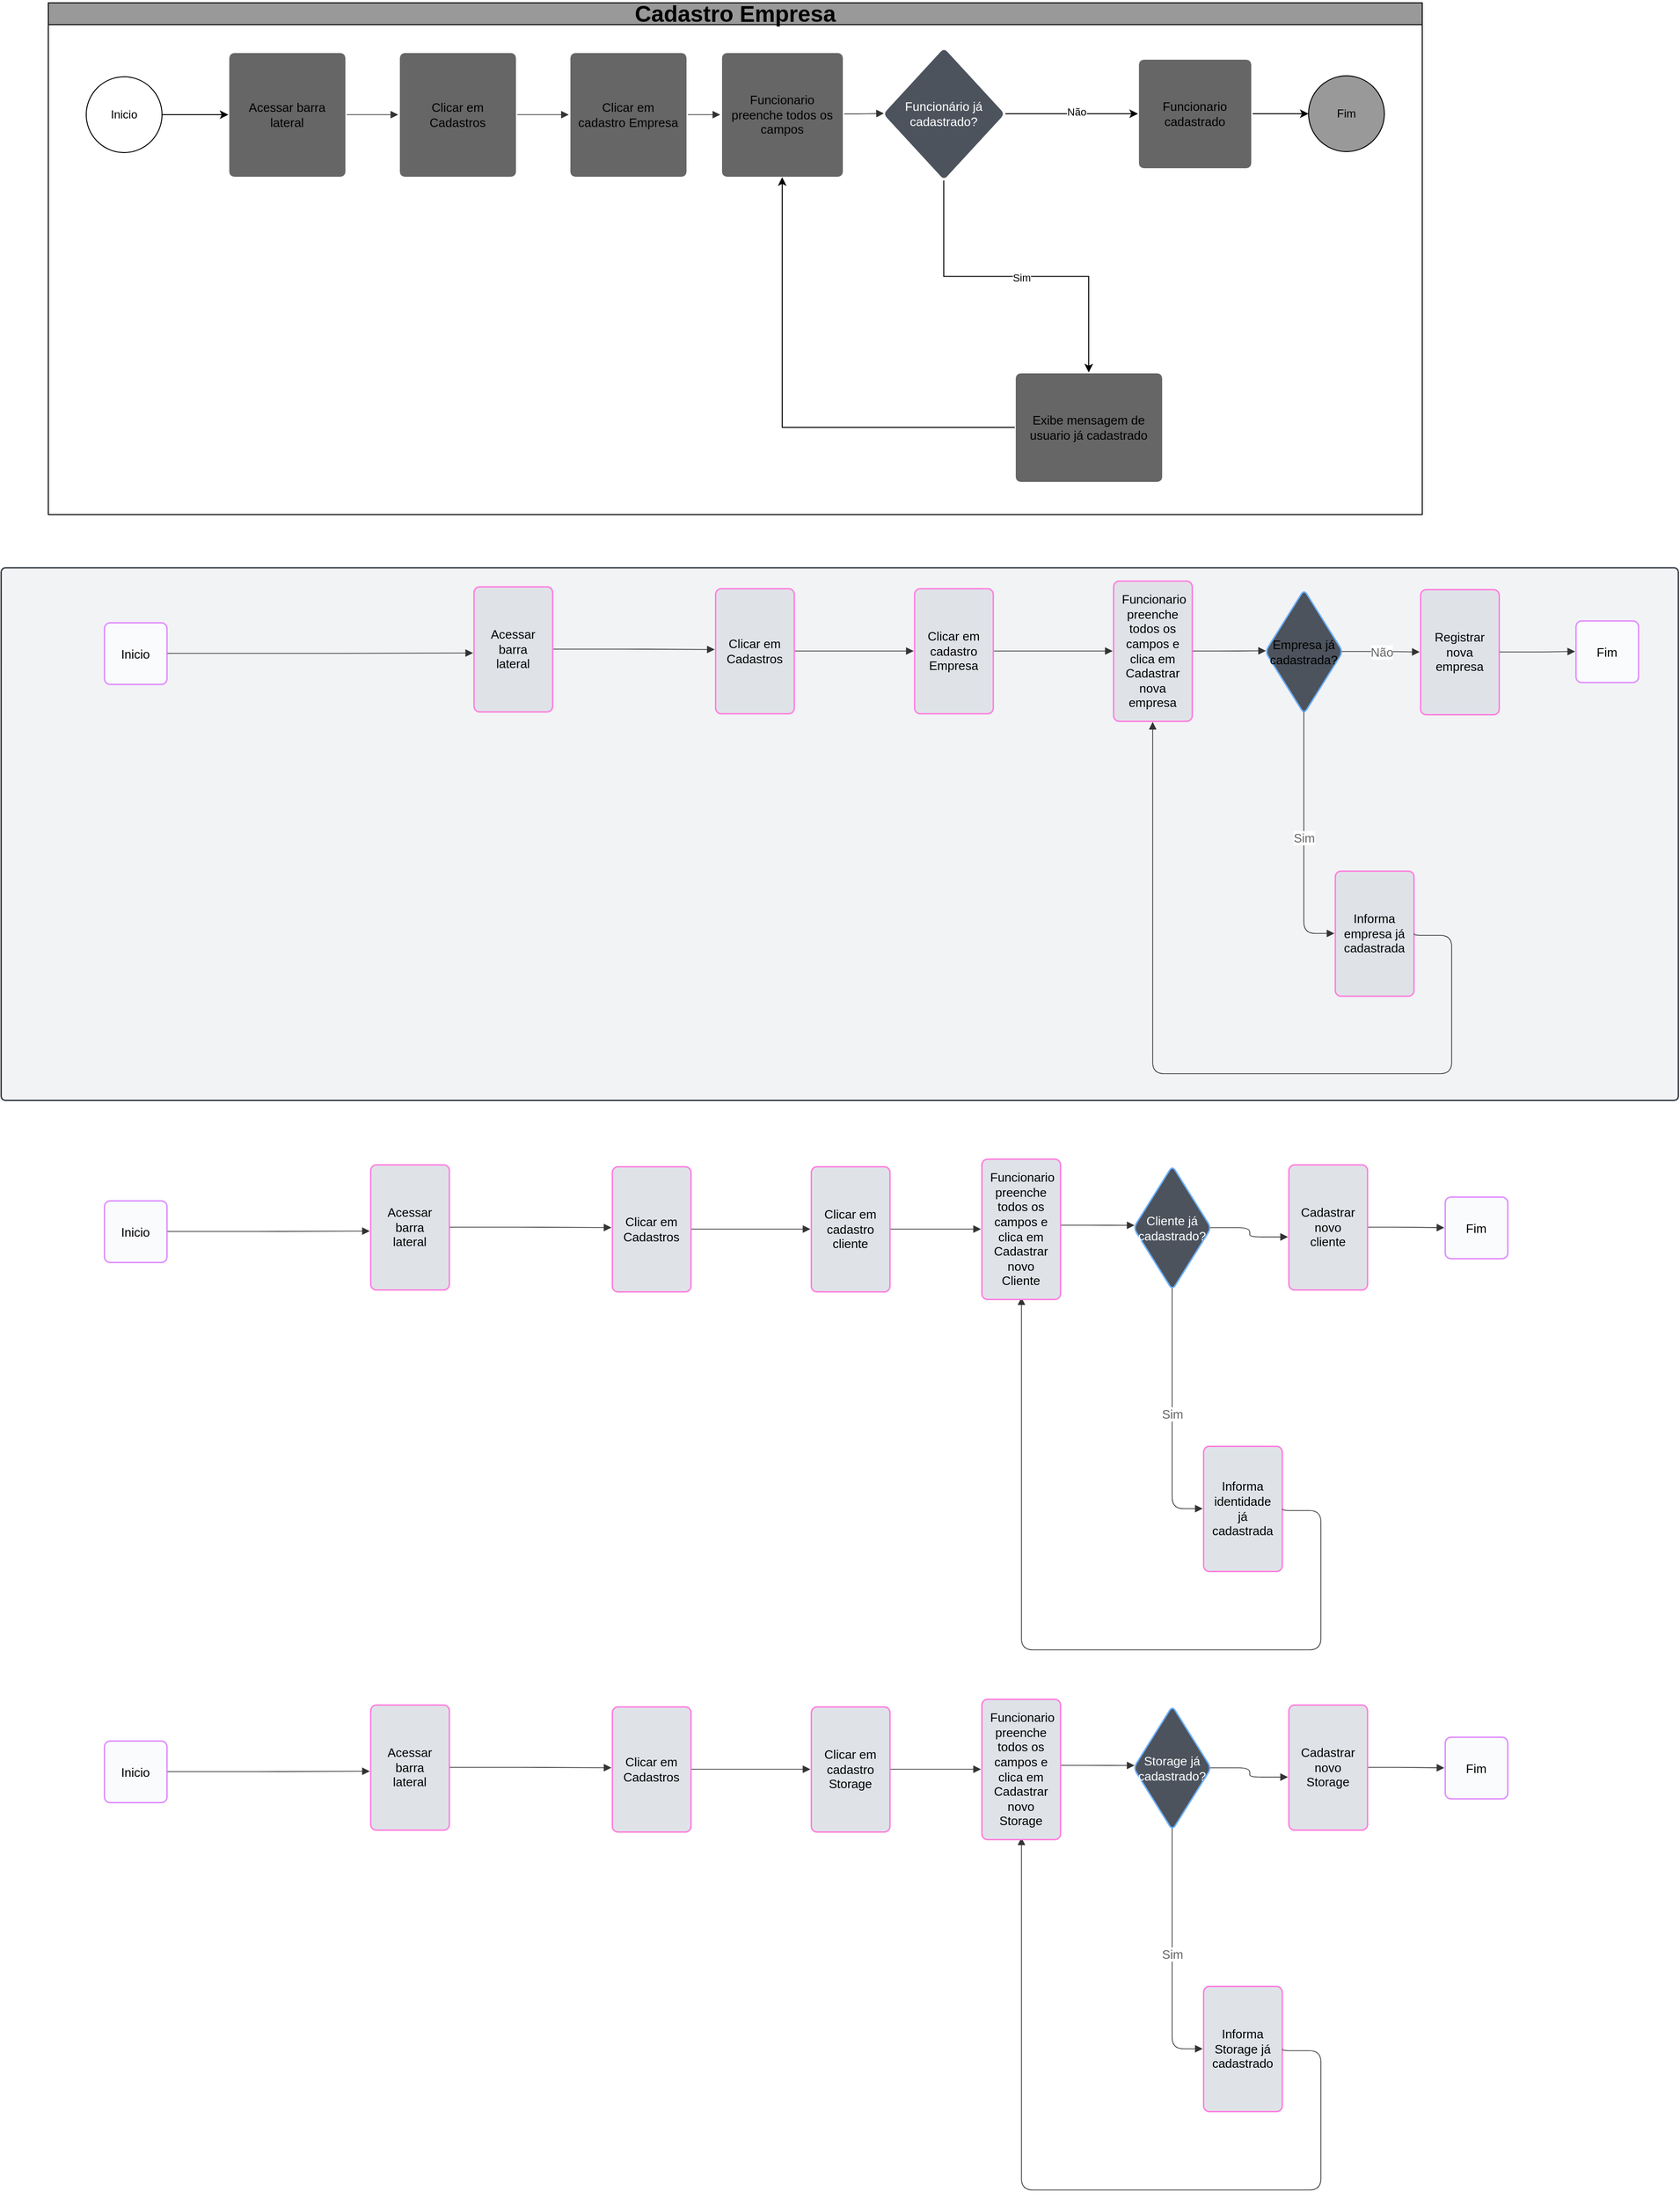 <mxfile version="24.9.1">
  <diagram name="Page-1" id="74e2e168-ea6b-b213-b513-2b3c1d86103e">
    <mxGraphModel dx="2977" dy="1617" grid="1" gridSize="10" guides="1" tooltips="1" connect="1" arrows="1" fold="1" page="1" pageScale="1" pageWidth="1100" pageHeight="850" background="none" math="0" shadow="0">
      <root>
        <mxCell id="0" />
        <mxCell id="1" parent="0" />
        <mxCell id="iIjJSz37-zNfU8AyJNP5-2" value="" style="html=1;overflow=block;blockSpacing=1;whiteSpace=wrap;container=1;pointerEvents=0;collapsible=0;recursiveResize=0;fontSize=13;spacing=0;strokeColor=#3a414a;strokeOpacity=100;fillOpacity=100;rounded=1;absoluteArcSize=1;arcSize=9;fillColor=#f2f3f5;strokeWidth=1.5;lucidId=0KVuVCy1_nu4;" vertex="1" parent="1">
          <mxGeometry x="-720" y="116" width="1770" height="562" as="geometry" />
        </mxCell>
        <mxCell id="iIjJSz37-zNfU8AyJNP5-4" value="Funcionario preenche todos os campos" style="html=1;overflow=block;blockSpacing=1;whiteSpace=wrap;fontSize=13;align=center;spacing=9;strokeColor=#FFFFFF;strokeOpacity=100;fillOpacity=100;rounded=1;absoluteArcSize=1;arcSize=12;fillColor=#666666;strokeWidth=1.5;lucidId=sHVuLKVoWXoe;" vertex="1" parent="1">
          <mxGeometry x="40" y="-428" width="129" height="132" as="geometry" />
        </mxCell>
        <mxCell id="PQvnsBKQmbBAYxfNCc_0-24" value="" style="edgeStyle=orthogonalEdgeStyle;rounded=0;orthogonalLoop=1;jettySize=auto;html=1;" edge="1" parent="1" source="iIjJSz37-zNfU8AyJNP5-7" target="PQvnsBKQmbBAYxfNCc_0-23">
          <mxGeometry relative="1" as="geometry" />
        </mxCell>
        <mxCell id="iIjJSz37-zNfU8AyJNP5-7" value="Funcionario cadastrado" style="html=1;overflow=block;blockSpacing=1;whiteSpace=wrap;fontSize=13;align=center;spacing=9;strokeColor=#FFFFFF;strokeOpacity=100;fillOpacity=100;rounded=1;absoluteArcSize=1;arcSize=12;fillColor=#666666;strokeWidth=1.5;lucidId=sHVudEk1tI7Y;" vertex="1" parent="1">
          <mxGeometry x="480" y="-421" width="120" height="116" as="geometry" />
        </mxCell>
        <mxCell id="iIjJSz37-zNfU8AyJNP5-9" value="" style="html=1;jettySize=18;whiteSpace=wrap;fontSize=13;strokeColor=#333333;strokeOpacity=100;strokeWidth=0.8;rounded=1;arcSize=24;edgeStyle=orthogonalEdgeStyle;startArrow=none;endArrow=block;endFill=1;exitX=1.006;exitY=0.5;exitPerimeter=0;entryX=-0.007;entryY=0.5;entryPerimeter=0;lucidId=bKVuN7hIX_Hm;" edge="1" parent="1" source="iIjJSz37-zNfU8AyJNP5-41" target="iIjJSz37-zNfU8AyJNP5-4">
          <mxGeometry width="100" height="100" relative="1" as="geometry">
            <Array as="points" />
          </mxGeometry>
        </mxCell>
        <mxCell id="iIjJSz37-zNfU8AyJNP5-10" value="" style="html=1;jettySize=18;whiteSpace=wrap;fontSize=13;strokeColor=#333333;strokeOpacity=100;strokeWidth=0.8;rounded=1;arcSize=24;edgeStyle=orthogonalEdgeStyle;startArrow=none;endArrow=block;endFill=1;exitX=1.006;exitY=0.5;exitPerimeter=0;entryX=-0.006;entryY=0.5;entryPerimeter=0;lucidId=bKVu6KU3.rn4;" edge="1" parent="1" source="iIjJSz37-zNfU8AyJNP5-42" target="iIjJSz37-zNfU8AyJNP5-41">
          <mxGeometry width="100" height="100" relative="1" as="geometry">
            <Array as="points" />
          </mxGeometry>
        </mxCell>
        <mxCell id="iIjJSz37-zNfU8AyJNP5-11" value="" style="html=1;jettySize=18;whiteSpace=wrap;fontSize=13;strokeColor=#333333;strokeOpacity=100;strokeWidth=0.8;rounded=1;arcSize=24;edgeStyle=orthogonalEdgeStyle;startArrow=none;endArrow=block;endFill=1;exitX=1.006;exitY=0.5;exitPerimeter=0;entryX=-0.006;entryY=0.5;entryPerimeter=0;lucidId=bKVuSDubIQGV;" edge="1" parent="1" source="iIjJSz37-zNfU8AyJNP5-40" target="iIjJSz37-zNfU8AyJNP5-42">
          <mxGeometry width="100" height="100" relative="1" as="geometry">
            <Array as="points" />
          </mxGeometry>
        </mxCell>
        <mxCell id="iIjJSz37-zNfU8AyJNP5-13" value="" style="html=1;jettySize=18;whiteSpace=wrap;fontSize=13;strokeColor=#333333;strokeOpacity=100;strokeWidth=0.8;rounded=1;arcSize=24;edgeStyle=orthogonalEdgeStyle;startArrow=none;endArrow=block;endFill=1;exitX=1.007;exitY=0.494;exitPerimeter=0;entryX=0.014;entryY=0.497;entryPerimeter=0;lucidId=sHVu9Po6Z-g-;" edge="1" parent="1" source="iIjJSz37-zNfU8AyJNP5-4" target="iIjJSz37-zNfU8AyJNP5-5">
          <mxGeometry width="100" height="100" relative="1" as="geometry">
            <Array as="points" />
          </mxGeometry>
        </mxCell>
        <mxCell id="iIjJSz37-zNfU8AyJNP5-20" value="Inicio" style="html=1;overflow=block;blockSpacing=1;whiteSpace=wrap;fontSize=13;align=center;spacing=3.8;strokeColor=#e08fff;strokeOpacity=100;fillOpacity=100;rounded=1;absoluteArcSize=1;arcSize=12;fillColor=#fafbfc;strokeWidth=1.5;lucidId=sHVueauyeH1J;" vertex="1" parent="1">
          <mxGeometry x="-611" y="174" width="66" height="65" as="geometry" />
        </mxCell>
        <mxCell id="iIjJSz37-zNfU8AyJNP5-21" value="Funcionario preenche todos os campos e clica em Cadastrar nova empresa" style="html=1;overflow=block;blockSpacing=1;whiteSpace=wrap;fontSize=13;align=center;spacing=9;strokeColor=#ff80df;strokeOpacity=100;fillOpacity=100;rounded=1;absoluteArcSize=1;arcSize=12;fillColor=#dfe3e8;strokeWidth=1.5;lucidId=sHVur5LiFv-o;" vertex="1" parent="1">
          <mxGeometry x="454" y="130" width="83" height="148" as="geometry" />
        </mxCell>
        <mxCell id="iIjJSz37-zNfU8AyJNP5-22" value="Empresa já cadastrada?" style="html=1;overflow=block;blockSpacing=1;whiteSpace=wrap;rhombus;fontSize=13;align=center;spacing=3.8;strokeColor=#6db1ff;strokeOpacity=100;fillOpacity=100;rounded=1;absoluteArcSize=1;arcSize=12;fillColor=#4c535d;strokeWidth=1.5;lucidId=sHVuFYI7WWza;" vertex="1" parent="1">
          <mxGeometry x="614" y="139" width="82" height="131" as="geometry" />
        </mxCell>
        <mxCell id="iIjJSz37-zNfU8AyJNP5-23" value="Informa empresa já cadastrada" style="html=1;overflow=block;blockSpacing=1;whiteSpace=wrap;fontSize=13;align=center;spacing=9;strokeColor=#ff80df;strokeOpacity=100;fillOpacity=100;rounded=1;absoluteArcSize=1;arcSize=12;fillColor=#dfe3e8;strokeWidth=1.5;lucidId=sHVuWVF60bVN;" vertex="1" parent="1">
          <mxGeometry x="688" y="436" width="83" height="132" as="geometry" />
        </mxCell>
        <mxCell id="iIjJSz37-zNfU8AyJNP5-24" value="Registrar nova empresa" style="html=1;overflow=block;blockSpacing=1;whiteSpace=wrap;fontSize=13;align=center;spacing=9;strokeColor=#ff80df;strokeOpacity=100;fillOpacity=100;rounded=1;absoluteArcSize=1;arcSize=12;fillColor=#dfe3e8;strokeWidth=1.5;lucidId=sHVusqCLus73;" vertex="1" parent="1">
          <mxGeometry x="778" y="139" width="83" height="132" as="geometry" />
        </mxCell>
        <mxCell id="iIjJSz37-zNfU8AyJNP5-25" value="Fim" style="html=1;overflow=block;blockSpacing=1;whiteSpace=wrap;fontSize=13;align=center;spacing=3.8;strokeColor=#e08fff;strokeOpacity=100;fillOpacity=100;rounded=1;absoluteArcSize=1;arcSize=12;fillColor=#fafbfc;strokeWidth=1.5;lucidId=sHVubvwy6oM8;" vertex="1" parent="1">
          <mxGeometry x="942" y="172" width="66" height="65" as="geometry" />
        </mxCell>
        <mxCell id="iIjJSz37-zNfU8AyJNP5-26" value="" style="html=1;jettySize=18;whiteSpace=wrap;fontSize=13;strokeColor=#333333;strokeOpacity=100;strokeWidth=0.8;rounded=1;arcSize=24;edgeStyle=orthogonalEdgeStyle;startArrow=none;endArrow=block;endFill=1;exitX=1.009;exitY=0.5;exitPerimeter=0;entryX=-0.009;entryY=0.5;entryPerimeter=0;lucidId=sHVub5drPlFc;" edge="1" parent="1" source="iIjJSz37-zNfU8AyJNP5-38" target="iIjJSz37-zNfU8AyJNP5-21">
          <mxGeometry width="100" height="100" relative="1" as="geometry">
            <Array as="points" />
          </mxGeometry>
        </mxCell>
        <mxCell id="iIjJSz37-zNfU8AyJNP5-27" value="" style="html=1;jettySize=18;whiteSpace=wrap;fontSize=13;strokeColor=#333333;strokeOpacity=100;strokeWidth=0.8;rounded=1;arcSize=24;edgeStyle=orthogonalEdgeStyle;startArrow=none;endArrow=block;endFill=1;exitX=1.011;exitY=0.5;exitPerimeter=0;entryX=-0.009;entryY=0.531;entryPerimeter=0;lucidId=sHVuKWxiE54m;" edge="1" parent="1" source="iIjJSz37-zNfU8AyJNP5-20" target="iIjJSz37-zNfU8AyJNP5-37">
          <mxGeometry width="100" height="100" relative="1" as="geometry">
            <Array as="points" />
          </mxGeometry>
        </mxCell>
        <mxCell id="iIjJSz37-zNfU8AyJNP5-28" value="" style="html=1;jettySize=18;whiteSpace=wrap;fontSize=13;strokeColor=#333333;strokeOpacity=100;strokeWidth=0.8;rounded=1;arcSize=24;edgeStyle=orthogonalEdgeStyle;startArrow=none;endArrow=block;endFill=1;exitX=1.009;exitY=0.5;exitPerimeter=0;entryX=-0.009;entryY=0.488;entryPerimeter=0;lucidId=sHVujS3YTzB4;" edge="1" parent="1" source="iIjJSz37-zNfU8AyJNP5-37" target="iIjJSz37-zNfU8AyJNP5-39">
          <mxGeometry width="100" height="100" relative="1" as="geometry">
            <Array as="points" />
          </mxGeometry>
        </mxCell>
        <mxCell id="iIjJSz37-zNfU8AyJNP5-29" value="" style="html=1;jettySize=18;whiteSpace=wrap;fontSize=13;strokeColor=#333333;strokeOpacity=100;strokeWidth=0.8;rounded=1;arcSize=24;edgeStyle=orthogonalEdgeStyle;startArrow=none;endArrow=block;endFill=1;exitX=1.009;exitY=0.5;exitPerimeter=0;entryX=-0.009;entryY=0.5;entryPerimeter=0;lucidId=sHVuuIv-ZHoY;" edge="1" parent="1" source="iIjJSz37-zNfU8AyJNP5-39" target="iIjJSz37-zNfU8AyJNP5-38">
          <mxGeometry width="100" height="100" relative="1" as="geometry">
            <Array as="points" />
          </mxGeometry>
        </mxCell>
        <mxCell id="iIjJSz37-zNfU8AyJNP5-30" value="" style="html=1;jettySize=18;whiteSpace=wrap;fontSize=13;strokeColor=#333333;strokeOpacity=100;strokeWidth=0.8;rounded=1;arcSize=24;edgeStyle=orthogonalEdgeStyle;startArrow=none;endArrow=block;endFill=1;exitX=1.009;exitY=0.5;exitPerimeter=0;entryX=0.012;entryY=0.494;entryPerimeter=0;lucidId=sHVuQ8OTVjqc;" edge="1" parent="1" source="iIjJSz37-zNfU8AyJNP5-21" target="iIjJSz37-zNfU8AyJNP5-22">
          <mxGeometry width="100" height="100" relative="1" as="geometry">
            <Array as="points" />
          </mxGeometry>
        </mxCell>
        <mxCell id="iIjJSz37-zNfU8AyJNP5-31" value="" style="html=1;jettySize=18;whiteSpace=wrap;fontSize=13;strokeColor=#333333;strokeOpacity=100;strokeWidth=0.8;rounded=1;arcSize=24;edgeStyle=orthogonalEdgeStyle;startArrow=none;endArrow=block;endFill=1;exitX=0.5;exitY=0.98;exitPerimeter=0;entryX=-0.009;entryY=0.5;entryPerimeter=0;lucidId=sHVuJ0cSf0pG;" edge="1" parent="1" source="iIjJSz37-zNfU8AyJNP5-22" target="iIjJSz37-zNfU8AyJNP5-23">
          <mxGeometry width="100" height="100" relative="1" as="geometry">
            <Array as="points" />
          </mxGeometry>
        </mxCell>
        <mxCell id="iIjJSz37-zNfU8AyJNP5-32" value="Sim" style="text;html=1;resizable=0;labelBackgroundColor=default;align=center;verticalAlign=middle;fontColor=#666666;fontSize=13;" vertex="1" parent="iIjJSz37-zNfU8AyJNP5-31">
          <mxGeometry relative="1" as="geometry" />
        </mxCell>
        <mxCell id="iIjJSz37-zNfU8AyJNP5-33" value="" style="html=1;jettySize=18;whiteSpace=wrap;fontSize=13;strokeColor=#333333;strokeOpacity=100;strokeWidth=0.8;rounded=1;arcSize=24;edgeStyle=orthogonalEdgeStyle;startArrow=none;endArrow=block;endFill=1;exitX=1.009;exitY=0.5;exitPerimeter=0;entryX=0.5;entryY=1.005;entryPerimeter=0;lucidId=sHVuIRerCfpc;" edge="1" parent="1" source="iIjJSz37-zNfU8AyJNP5-23" target="iIjJSz37-zNfU8AyJNP5-21">
          <mxGeometry width="100" height="100" relative="1" as="geometry">
            <Array as="points">
              <mxPoint x="811" y="504" />
              <mxPoint x="811" y="650" />
              <mxPoint x="495" y="650" />
            </Array>
          </mxGeometry>
        </mxCell>
        <mxCell id="iIjJSz37-zNfU8AyJNP5-34" value="" style="html=1;jettySize=18;whiteSpace=wrap;fontSize=13;strokeColor=#333333;strokeOpacity=100;strokeWidth=0.8;rounded=1;arcSize=24;edgeStyle=orthogonalEdgeStyle;startArrow=none;endArrow=block;endFill=1;exitX=0.988;exitY=0.5;exitPerimeter=0;entryX=-0.009;entryY=0.5;entryPerimeter=0;lucidId=sHVuF~HN72l.;" edge="1" parent="1" source="iIjJSz37-zNfU8AyJNP5-22" target="iIjJSz37-zNfU8AyJNP5-24">
          <mxGeometry width="100" height="100" relative="1" as="geometry">
            <Array as="points" />
          </mxGeometry>
        </mxCell>
        <mxCell id="iIjJSz37-zNfU8AyJNP5-35" value="Não" style="text;html=1;resizable=0;labelBackgroundColor=default;align=center;verticalAlign=middle;fontColor=#666666;fontSize=13;" vertex="1" parent="iIjJSz37-zNfU8AyJNP5-34">
          <mxGeometry relative="1" as="geometry" />
        </mxCell>
        <mxCell id="iIjJSz37-zNfU8AyJNP5-36" value="" style="html=1;jettySize=18;whiteSpace=wrap;fontSize=13;strokeColor=#333333;strokeOpacity=100;strokeWidth=0.8;rounded=1;arcSize=24;edgeStyle=orthogonalEdgeStyle;startArrow=none;endArrow=block;endFill=1;exitX=1.009;exitY=0.5;exitPerimeter=0;entryX=-0.011;entryY=0.5;entryPerimeter=0;lucidId=sHVuEh9GTJNP;" edge="1" parent="1" source="iIjJSz37-zNfU8AyJNP5-24" target="iIjJSz37-zNfU8AyJNP5-25">
          <mxGeometry width="100" height="100" relative="1" as="geometry">
            <Array as="points" />
          </mxGeometry>
        </mxCell>
        <mxCell id="iIjJSz37-zNfU8AyJNP5-37" value="Acessar barra lateral" style="html=1;overflow=block;blockSpacing=1;whiteSpace=wrap;fontSize=13;align=center;spacing=9;strokeColor=#ff80df;strokeOpacity=100;fillOpacity=100;rounded=1;absoluteArcSize=1;arcSize=12;fillColor=#dfe3e8;strokeWidth=1.5;lucidId=sHVu3jiczUW7;" vertex="1" parent="1">
          <mxGeometry x="-221" y="136" width="83" height="132" as="geometry" />
        </mxCell>
        <mxCell id="iIjJSz37-zNfU8AyJNP5-38" value="Clicar em cadastro Empresa" style="html=1;overflow=block;blockSpacing=1;whiteSpace=wrap;fontSize=13;align=center;spacing=9;strokeColor=#ff80df;strokeOpacity=100;fillOpacity=100;rounded=1;absoluteArcSize=1;arcSize=12;fillColor=#dfe3e8;strokeWidth=1.5;lucidId=sHVu5f7CaDLP;" vertex="1" parent="1">
          <mxGeometry x="244" y="138" width="83" height="132" as="geometry" />
        </mxCell>
        <mxCell id="iIjJSz37-zNfU8AyJNP5-39" value="Clicar em Cadastros" style="html=1;overflow=block;blockSpacing=1;whiteSpace=wrap;fontSize=13;align=center;spacing=9;strokeColor=#ff80df;strokeOpacity=100;fillOpacity=100;rounded=1;absoluteArcSize=1;arcSize=12;fillColor=#dfe3e8;strokeWidth=1.5;lucidId=sHVuGMU0JqKv;" vertex="1" parent="1">
          <mxGeometry x="34" y="138" width="83" height="132" as="geometry" />
        </mxCell>
        <mxCell id="iIjJSz37-zNfU8AyJNP5-40" value="Acessar barra lateral" style="html=1;overflow=block;blockSpacing=1;whiteSpace=wrap;fontSize=13;align=center;spacing=9;strokeColor=#FFFFFF;strokeOpacity=100;fillOpacity=100;rounded=1;absoluteArcSize=1;arcSize=12;fillColor=#666666;strokeWidth=1.5;lucidId=EIVuWoGXe~KW;" vertex="1" parent="1">
          <mxGeometry x="-480" y="-428" width="124" height="132" as="geometry" />
        </mxCell>
        <mxCell id="iIjJSz37-zNfU8AyJNP5-41" value="Clicar em cadastro Empresa" style="html=1;overflow=block;blockSpacing=1;whiteSpace=wrap;fontSize=13;align=center;spacing=9;strokeColor=#FFFFFF;strokeOpacity=100;fillOpacity=100;rounded=1;absoluteArcSize=1;arcSize=12;fillColor=#666666;strokeWidth=1.5;lucidId=EIVu3oJp3psA;" vertex="1" parent="1">
          <mxGeometry x="-120" y="-428" width="124" height="132" as="geometry" />
        </mxCell>
        <mxCell id="iIjJSz37-zNfU8AyJNP5-42" value="Clicar em Cadastros" style="html=1;overflow=block;blockSpacing=1;whiteSpace=wrap;fontSize=13;align=center;spacing=9;strokeColor=#FFFFFF;strokeOpacity=100;fillOpacity=100;rounded=1;absoluteArcSize=1;arcSize=12;fillColor=#666666;strokeWidth=1.5;lucidId=EIVuTGSHYYs0;" vertex="1" parent="1">
          <mxGeometry x="-300" y="-428" width="124" height="132" as="geometry" />
        </mxCell>
        <mxCell id="iIjJSz37-zNfU8AyJNP5-113" value="" style="group" connectable="0" vertex="1" parent="1">
          <mxGeometry x="-611" y="740" width="1651" height="958" as="geometry" />
        </mxCell>
        <mxCell id="iIjJSz37-zNfU8AyJNP5-111" value="" style="group" connectable="0" vertex="1" parent="iIjJSz37-zNfU8AyJNP5-113">
          <mxGeometry y="40" width="1651" height="918" as="geometry" />
        </mxCell>
        <mxCell id="iIjJSz37-zNfU8AyJNP5-53" value="Informa identidade já cadastrada" style="html=1;overflow=block;blockSpacing=1;whiteSpace=wrap;fontSize=13;align=center;spacing=9;strokeColor=#ff80df;strokeOpacity=100;fillOpacity=100;rounded=1;absoluteArcSize=1;arcSize=12;fillColor=#dfe3e8;strokeWidth=1.5;lucidId=IMVuKGuR~jhK;container=0;" vertex="1" parent="iIjJSz37-zNfU8AyJNP5-111">
          <mxGeometry x="1160" y="263" width="83" height="132" as="geometry" />
        </mxCell>
        <mxCell id="iIjJSz37-zNfU8AyJNP5-58" value="" style="html=1;jettySize=18;whiteSpace=wrap;fontSize=13;strokeColor=#333333;strokeOpacity=100;strokeWidth=0.8;rounded=1;arcSize=24;edgeStyle=orthogonalEdgeStyle;startArrow=none;endArrow=block;endFill=1;exitX=1.009;exitY=0.5;exitPerimeter=0;lucidId=IMVut0fvm8wi;" edge="1" parent="iIjJSz37-zNfU8AyJNP5-111" source="iIjJSz37-zNfU8AyJNP5-53">
          <mxGeometry width="100" height="100" relative="1" as="geometry">
            <Array as="points">
              <mxPoint x="1284" y="331" />
              <mxPoint x="1284" y="478" />
              <mxPoint x="968" y="478" />
            </Array>
            <mxPoint x="968" y="106" as="targetPoint" />
          </mxGeometry>
        </mxCell>
        <mxCell id="iIjJSz37-zNfU8AyJNP5-43" value="Inicio" style="html=1;overflow=block;blockSpacing=1;whiteSpace=wrap;fontSize=13;align=center;spacing=3.8;strokeColor=#e08fff;strokeOpacity=100;fillOpacity=100;rounded=1;absoluteArcSize=1;arcSize=12;fillColor=#fafbfc;strokeWidth=1.5;lucidId=TKVuD-CeohGE;container=0;" vertex="1" parent="iIjJSz37-zNfU8AyJNP5-111">
          <mxGeometry y="4" width="66" height="65" as="geometry" />
        </mxCell>
        <mxCell id="iIjJSz37-zNfU8AyJNP5-55" value="Fim" style="html=1;overflow=block;blockSpacing=1;whiteSpace=wrap;fontSize=13;align=center;spacing=3.8;strokeColor=#e08fff;strokeOpacity=100;fillOpacity=100;rounded=1;absoluteArcSize=1;arcSize=12;fillColor=#fafbfc;strokeWidth=1.5;lucidId=IMVu8w95FYgF;container=0;" vertex="1" parent="iIjJSz37-zNfU8AyJNP5-111">
          <mxGeometry x="1415" width="66" height="65" as="geometry" />
        </mxCell>
        <mxCell id="iIjJSz37-zNfU8AyJNP5-56" value="" style="html=1;jettySize=18;whiteSpace=wrap;fontSize=13;strokeColor=#333333;strokeOpacity=100;strokeWidth=0.8;rounded=1;arcSize=24;edgeStyle=orthogonalEdgeStyle;startArrow=none;endArrow=block;endFill=1;exitX=0.5;exitY=0.98;exitPerimeter=0;entryX=-0.009;entryY=0.5;entryPerimeter=0;lucidId=IMVuoLYOVCrK;" edge="1" parent="iIjJSz37-zNfU8AyJNP5-113" source="iIjJSz37-zNfU8AyJNP5-52" target="iIjJSz37-zNfU8AyJNP5-53">
          <mxGeometry width="100" height="100" relative="1" as="geometry">
            <Array as="points" />
          </mxGeometry>
        </mxCell>
        <mxCell id="iIjJSz37-zNfU8AyJNP5-57" value="Sim" style="text;html=1;resizable=0;labelBackgroundColor=default;align=center;verticalAlign=middle;fontColor=#666666;fontSize=13;container=0;" vertex="1" parent="iIjJSz37-zNfU8AyJNP5-56">
          <mxGeometry relative="1" as="geometry" />
        </mxCell>
        <mxCell id="iIjJSz37-zNfU8AyJNP5-44" value="" style="html=1;jettySize=18;whiteSpace=wrap;fontSize=13;strokeColor=#333333;strokeOpacity=100;strokeWidth=0.8;rounded=1;arcSize=24;edgeStyle=orthogonalEdgeStyle;startArrow=none;endArrow=block;endFill=1;exitX=1.011;exitY=0.5;exitPerimeter=0;entryX=-0.009;entryY=0.531;entryPerimeter=0;lucidId=TKVuo6z7ys-k;" edge="1" parent="iIjJSz37-zNfU8AyJNP5-113" source="iIjJSz37-zNfU8AyJNP5-43" target="iIjJSz37-zNfU8AyJNP5-47">
          <mxGeometry width="100" height="100" relative="1" as="geometry">
            <Array as="points" />
          </mxGeometry>
        </mxCell>
        <mxCell id="iIjJSz37-zNfU8AyJNP5-61" value="" style="html=1;jettySize=18;whiteSpace=wrap;fontSize=13;strokeColor=#333333;strokeOpacity=100;strokeWidth=0.8;rounded=1;arcSize=24;edgeStyle=orthogonalEdgeStyle;startArrow=none;endArrow=block;endFill=1;exitX=1.009;exitY=0.5;exitPerimeter=0;entryX=-0.011;entryY=0.501;entryPerimeter=0;lucidId=pNVu_cprBSpg;" edge="1" parent="iIjJSz37-zNfU8AyJNP5-113" source="iIjJSz37-zNfU8AyJNP5-54" target="iIjJSz37-zNfU8AyJNP5-55">
          <mxGeometry width="100" height="100" relative="1" as="geometry">
            <Array as="points" />
          </mxGeometry>
        </mxCell>
        <mxCell id="iIjJSz37-zNfU8AyJNP5-47" value="Acessar barra lateral" style="html=1;overflow=block;blockSpacing=1;whiteSpace=wrap;fontSize=13;align=center;spacing=9;strokeColor=#ff80df;strokeOpacity=100;fillOpacity=100;rounded=1;absoluteArcSize=1;arcSize=12;fillColor=#dfe3e8;strokeWidth=1.5;lucidId=TKVu174VIa4P;container=0;" vertex="1" parent="iIjJSz37-zNfU8AyJNP5-113">
          <mxGeometry x="281" y="6" width="83" height="132" as="geometry" />
        </mxCell>
        <mxCell id="iIjJSz37-zNfU8AyJNP5-48" value="Clicar em cadastro cliente" style="html=1;overflow=block;blockSpacing=1;whiteSpace=wrap;fontSize=13;align=center;spacing=9;strokeColor=#ff80df;strokeOpacity=100;fillOpacity=100;rounded=1;absoluteArcSize=1;arcSize=12;fillColor=#dfe3e8;strokeWidth=1.5;lucidId=TKVu3g~mCkBQ;container=0;" vertex="1" parent="iIjJSz37-zNfU8AyJNP5-113">
          <mxGeometry x="746" y="8" width="83" height="132" as="geometry" />
        </mxCell>
        <mxCell id="iIjJSz37-zNfU8AyJNP5-49" value="Clicar em Cadastros" style="html=1;overflow=block;blockSpacing=1;whiteSpace=wrap;fontSize=13;align=center;spacing=9;strokeColor=#ff80df;strokeOpacity=100;fillOpacity=100;rounded=1;absoluteArcSize=1;arcSize=12;fillColor=#dfe3e8;strokeWidth=1.5;lucidId=TKVugKPUELmh;container=0;" vertex="1" parent="iIjJSz37-zNfU8AyJNP5-113">
          <mxGeometry x="536" y="8" width="83" height="132" as="geometry" />
        </mxCell>
        <mxCell id="iIjJSz37-zNfU8AyJNP5-50" value="Funcionario preenche todos os campos e clica em Cadastrar novo Cliente" style="html=1;overflow=block;blockSpacing=1;whiteSpace=wrap;fontSize=13;align=center;spacing=9;strokeColor=#ff80df;strokeOpacity=100;fillOpacity=100;rounded=1;absoluteArcSize=1;arcSize=12;fillColor=#dfe3e8;strokeWidth=1.5;lucidId=TLVueEcK-3IP;container=0;" vertex="1" parent="iIjJSz37-zNfU8AyJNP5-113">
          <mxGeometry x="926" width="83" height="148" as="geometry" />
        </mxCell>
        <mxCell id="iIjJSz37-zNfU8AyJNP5-52" value="Cliente já cadastrado?" style="html=1;overflow=block;blockSpacing=1;whiteSpace=wrap;rhombus;fontSize=13;fontColor=#ffffff;align=center;spacing=3.8;strokeColor=#6db1ff;strokeOpacity=100;fillOpacity=100;rounded=1;absoluteArcSize=1;arcSize=12;fillColor=#4c535d;strokeWidth=1.5;lucidId=IMVukuP4WiCF;container=0;" vertex="1" parent="iIjJSz37-zNfU8AyJNP5-113">
          <mxGeometry x="1086" y="7" width="82" height="131" as="geometry" />
        </mxCell>
        <mxCell id="iIjJSz37-zNfU8AyJNP5-54" value="Cadastrar novo cliente" style="html=1;overflow=block;blockSpacing=1;whiteSpace=wrap;fontSize=13;align=center;spacing=9;strokeColor=#ff80df;strokeOpacity=100;fillOpacity=100;rounded=1;absoluteArcSize=1;arcSize=12;fillColor=#dfe3e8;strokeWidth=1.5;lucidId=IMVuV4y2Wr4b;container=0;" vertex="1" parent="iIjJSz37-zNfU8AyJNP5-113">
          <mxGeometry x="1250" y="6" width="83" height="132" as="geometry" />
        </mxCell>
        <mxCell id="iIjJSz37-zNfU8AyJNP5-45" value="" style="html=1;jettySize=18;whiteSpace=wrap;fontSize=13;strokeColor=#333333;strokeOpacity=100;strokeWidth=0.8;rounded=1;arcSize=24;edgeStyle=orthogonalEdgeStyle;startArrow=none;endArrow=block;endFill=1;exitX=1.009;exitY=0.5;exitPerimeter=0;entryX=-0.009;entryY=0.488;entryPerimeter=0;lucidId=TKVu0_wFNO7J;" edge="1" parent="iIjJSz37-zNfU8AyJNP5-113" source="iIjJSz37-zNfU8AyJNP5-47" target="iIjJSz37-zNfU8AyJNP5-49">
          <mxGeometry width="100" height="100" relative="1" as="geometry">
            <Array as="points" />
          </mxGeometry>
        </mxCell>
        <mxCell id="iIjJSz37-zNfU8AyJNP5-46" value="" style="html=1;jettySize=18;whiteSpace=wrap;fontSize=13;strokeColor=#333333;strokeOpacity=100;strokeWidth=0.8;rounded=1;arcSize=24;edgeStyle=orthogonalEdgeStyle;startArrow=none;endArrow=block;endFill=1;exitX=1.009;exitY=0.5;exitPerimeter=0;entryX=-0.009;entryY=0.5;entryPerimeter=0;lucidId=TKVuQf85Eefx;" edge="1" parent="iIjJSz37-zNfU8AyJNP5-113" source="iIjJSz37-zNfU8AyJNP5-49" target="iIjJSz37-zNfU8AyJNP5-48">
          <mxGeometry width="100" height="100" relative="1" as="geometry">
            <Array as="points" />
          </mxGeometry>
        </mxCell>
        <mxCell id="iIjJSz37-zNfU8AyJNP5-51" value="" style="html=1;jettySize=18;whiteSpace=wrap;fontSize=13;strokeColor=#333333;strokeOpacity=100;strokeWidth=0.8;rounded=1;arcSize=24;edgeStyle=orthogonalEdgeStyle;startArrow=none;endArrow=block;endFill=1;exitX=1.009;exitY=0.5;exitPerimeter=0;entryX=-0.009;entryY=0.5;entryPerimeter=0;lucidId=-LVuaBZoTzxL;" edge="1" parent="iIjJSz37-zNfU8AyJNP5-113" source="iIjJSz37-zNfU8AyJNP5-48" target="iIjJSz37-zNfU8AyJNP5-50">
          <mxGeometry width="100" height="100" relative="1" as="geometry">
            <Array as="points" />
          </mxGeometry>
        </mxCell>
        <mxCell id="iIjJSz37-zNfU8AyJNP5-59" value="" style="html=1;jettySize=18;whiteSpace=wrap;fontSize=13;strokeColor=#333333;strokeOpacity=100;strokeWidth=0.8;rounded=1;arcSize=24;edgeStyle=orthogonalEdgeStyle;startArrow=none;endArrow=block;endFill=1;exitX=1.009;exitY=0.472;exitPerimeter=0;entryX=0.016;entryY=0.481;entryPerimeter=0;lucidId=~MVuYsn6NPdR;" edge="1" parent="iIjJSz37-zNfU8AyJNP5-113" source="iIjJSz37-zNfU8AyJNP5-50" target="iIjJSz37-zNfU8AyJNP5-52">
          <mxGeometry width="100" height="100" relative="1" as="geometry">
            <Array as="points" />
          </mxGeometry>
        </mxCell>
        <mxCell id="iIjJSz37-zNfU8AyJNP5-60" value="" style="html=1;jettySize=18;whiteSpace=wrap;fontSize=13;strokeColor=#333333;strokeOpacity=100;strokeWidth=0.8;rounded=1;arcSize=24;edgeStyle=orthogonalEdgeStyle;startArrow=none;endArrow=block;endFill=1;exitX=0.988;exitY=0.5;exitPerimeter=0;entryX=-0.009;entryY=0.578;entryPerimeter=0;lucidId=iNVuGRAHNX2a;" edge="1" parent="iIjJSz37-zNfU8AyJNP5-113" source="iIjJSz37-zNfU8AyJNP5-52" target="iIjJSz37-zNfU8AyJNP5-54">
          <mxGeometry width="100" height="100" relative="1" as="geometry">
            <Array as="points" />
          </mxGeometry>
        </mxCell>
        <mxCell id="PQvnsBKQmbBAYxfNCc_0-1" value="&lt;font style=&quot;font-size: 24px;&quot;&gt;Cadastro Empresa&lt;/font&gt;" style="swimlane;whiteSpace=wrap;html=1;fillColor=#999999;" vertex="1" parent="1">
          <mxGeometry x="-670" y="-480" width="1450" height="540" as="geometry" />
        </mxCell>
        <mxCell id="PQvnsBKQmbBAYxfNCc_0-31" style="edgeStyle=orthogonalEdgeStyle;rounded=0;orthogonalLoop=1;jettySize=auto;html=1;exitX=0.5;exitY=1;exitDx=0;exitDy=0;entryX=0.5;entryY=0;entryDx=0;entryDy=0;" edge="1" parent="PQvnsBKQmbBAYxfNCc_0-1" source="iIjJSz37-zNfU8AyJNP5-5" target="iIjJSz37-zNfU8AyJNP5-6">
          <mxGeometry relative="1" as="geometry" />
        </mxCell>
        <mxCell id="PQvnsBKQmbBAYxfNCc_0-32" value="Sim" style="edgeLabel;html=1;align=center;verticalAlign=middle;resizable=0;points=[];" vertex="1" connectable="0" parent="PQvnsBKQmbBAYxfNCc_0-31">
          <mxGeometry x="0.027" y="-1" relative="1" as="geometry">
            <mxPoint as="offset" />
          </mxGeometry>
        </mxCell>
        <mxCell id="iIjJSz37-zNfU8AyJNP5-5" value="Funcionário já cadastrado?" style="html=1;overflow=block;blockSpacing=1;whiteSpace=wrap;rhombus;fontSize=13;fontColor=#ffffff;align=center;spacing=3.8;strokeColor=#ffffff;strokeOpacity=100;fillOpacity=100;rounded=1;absoluteArcSize=1;arcSize=12;fillColor=#4c535d;strokeWidth=1.5;lucidId=sHVuBIZhyZqM;" vertex="1" parent="PQvnsBKQmbBAYxfNCc_0-1">
          <mxGeometry x="880" y="46.5" width="130" height="141" as="geometry" />
        </mxCell>
        <mxCell id="PQvnsBKQmbBAYxfNCc_0-21" value="Inicio" style="ellipse;whiteSpace=wrap;html=1;aspect=fixed;fillColor=none;" vertex="1" parent="PQvnsBKQmbBAYxfNCc_0-1">
          <mxGeometry x="40" y="78" width="80" height="80" as="geometry" />
        </mxCell>
        <mxCell id="PQvnsBKQmbBAYxfNCc_0-23" value="Fim" style="ellipse;whiteSpace=wrap;html=1;aspect=fixed;fillColor=#999999;" vertex="1" parent="PQvnsBKQmbBAYxfNCc_0-1">
          <mxGeometry x="1330" y="77" width="80" height="80" as="geometry" />
        </mxCell>
        <mxCell id="iIjJSz37-zNfU8AyJNP5-6" value="Exibe mensagem de usuario já cadastrado" style="html=1;overflow=block;blockSpacing=1;whiteSpace=wrap;fontSize=13;align=center;spacing=9;strokeColor=#FFFFFF;strokeOpacity=100;fillOpacity=100;rounded=1;absoluteArcSize=1;arcSize=12;fillColor=#666666;strokeWidth=1.5;lucidId=sHVutr.5zh-b;" vertex="1" parent="PQvnsBKQmbBAYxfNCc_0-1">
          <mxGeometry x="1020" y="390" width="156" height="116" as="geometry" />
        </mxCell>
        <mxCell id="PQvnsBKQmbBAYxfNCc_0-22" value="" style="edgeStyle=orthogonalEdgeStyle;rounded=0;orthogonalLoop=1;jettySize=auto;html=1;" edge="1" parent="1" source="PQvnsBKQmbBAYxfNCc_0-21" target="iIjJSz37-zNfU8AyJNP5-40">
          <mxGeometry relative="1" as="geometry" />
        </mxCell>
        <mxCell id="iIjJSz37-zNfU8AyJNP5-164" value="Informa Storage já cadastrado" style="html=1;overflow=block;blockSpacing=1;whiteSpace=wrap;fontSize=13;align=center;spacing=9;strokeColor=#ff80df;strokeOpacity=100;fillOpacity=100;rounded=1;absoluteArcSize=1;arcSize=12;fillColor=#dfe3e8;strokeWidth=1.5;lucidId=IMVuKGuR~jhK;container=0;" vertex="1" parent="1">
          <mxGeometry x="549" y="1613" width="83" height="132" as="geometry" />
        </mxCell>
        <mxCell id="PQvnsBKQmbBAYxfNCc_0-26" style="edgeStyle=orthogonalEdgeStyle;rounded=0;orthogonalLoop=1;jettySize=auto;html=1;entryX=0.5;entryY=1;entryDx=0;entryDy=0;" edge="1" parent="1" source="iIjJSz37-zNfU8AyJNP5-6" target="iIjJSz37-zNfU8AyJNP5-4">
          <mxGeometry relative="1" as="geometry" />
        </mxCell>
        <mxCell id="iIjJSz37-zNfU8AyJNP5-165" value="" style="html=1;jettySize=18;whiteSpace=wrap;fontSize=13;strokeColor=#333333;strokeOpacity=100;strokeWidth=0.8;rounded=1;arcSize=24;edgeStyle=orthogonalEdgeStyle;startArrow=none;endArrow=block;endFill=1;exitX=1.009;exitY=0.5;exitPerimeter=0;lucidId=IMVut0fvm8wi;" edge="1" parent="1" source="iIjJSz37-zNfU8AyJNP5-164">
          <mxGeometry width="100" height="100" relative="1" as="geometry">
            <Array as="points">
              <mxPoint x="673" y="1681" />
              <mxPoint x="673" y="1828" />
              <mxPoint x="357" y="1828" />
            </Array>
            <mxPoint x="357" y="1456" as="targetPoint" />
          </mxGeometry>
        </mxCell>
        <mxCell id="PQvnsBKQmbBAYxfNCc_0-33" style="edgeStyle=orthogonalEdgeStyle;rounded=0;orthogonalLoop=1;jettySize=auto;html=1;" edge="1" parent="1" source="iIjJSz37-zNfU8AyJNP5-5" target="iIjJSz37-zNfU8AyJNP5-7">
          <mxGeometry relative="1" as="geometry" />
        </mxCell>
        <mxCell id="PQvnsBKQmbBAYxfNCc_0-34" value="Não" style="edgeLabel;html=1;align=center;verticalAlign=middle;resizable=0;points=[];" vertex="1" connectable="0" parent="PQvnsBKQmbBAYxfNCc_0-33">
          <mxGeometry x="0.071" y="2" relative="1" as="geometry">
            <mxPoint as="offset" />
          </mxGeometry>
        </mxCell>
        <mxCell id="iIjJSz37-zNfU8AyJNP5-166" value="Inicio" style="html=1;overflow=block;blockSpacing=1;whiteSpace=wrap;fontSize=13;align=center;spacing=3.8;strokeColor=#e08fff;strokeOpacity=100;fillOpacity=100;rounded=1;absoluteArcSize=1;arcSize=12;fillColor=#fafbfc;strokeWidth=1.5;lucidId=TKVuD-CeohGE;container=0;" vertex="1" parent="1">
          <mxGeometry x="-611" y="1354" width="66" height="65" as="geometry" />
        </mxCell>
        <mxCell id="iIjJSz37-zNfU8AyJNP5-167" value="Fim" style="html=1;overflow=block;blockSpacing=1;whiteSpace=wrap;fontSize=13;align=center;spacing=3.8;strokeColor=#e08fff;strokeOpacity=100;fillOpacity=100;rounded=1;absoluteArcSize=1;arcSize=12;fillColor=#fafbfc;strokeWidth=1.5;lucidId=IMVu8w95FYgF;container=0;" vertex="1" parent="1">
          <mxGeometry x="804" y="1350" width="66" height="65" as="geometry" />
        </mxCell>
        <mxCell id="iIjJSz37-zNfU8AyJNP5-168" value="" style="html=1;jettySize=18;whiteSpace=wrap;fontSize=13;strokeColor=#333333;strokeOpacity=100;strokeWidth=0.8;rounded=1;arcSize=24;edgeStyle=orthogonalEdgeStyle;startArrow=none;endArrow=block;endFill=1;exitX=0.5;exitY=0.98;exitPerimeter=0;entryX=-0.009;entryY=0.5;entryPerimeter=0;lucidId=IMVuoLYOVCrK;" edge="1" parent="1" source="iIjJSz37-zNfU8AyJNP5-176" target="iIjJSz37-zNfU8AyJNP5-164">
          <mxGeometry width="100" height="100" relative="1" as="geometry">
            <Array as="points" />
          </mxGeometry>
        </mxCell>
        <mxCell id="iIjJSz37-zNfU8AyJNP5-169" value="Sim" style="text;html=1;resizable=0;labelBackgroundColor=default;align=center;verticalAlign=middle;fontColor=#666666;fontSize=13;container=0;" vertex="1" parent="iIjJSz37-zNfU8AyJNP5-168">
          <mxGeometry relative="1" as="geometry" />
        </mxCell>
        <mxCell id="iIjJSz37-zNfU8AyJNP5-170" value="" style="html=1;jettySize=18;whiteSpace=wrap;fontSize=13;strokeColor=#333333;strokeOpacity=100;strokeWidth=0.8;rounded=1;arcSize=24;edgeStyle=orthogonalEdgeStyle;startArrow=none;endArrow=block;endFill=1;exitX=1.011;exitY=0.5;exitPerimeter=0;entryX=-0.009;entryY=0.531;entryPerimeter=0;lucidId=TKVuo6z7ys-k;" edge="1" parent="1" source="iIjJSz37-zNfU8AyJNP5-166" target="iIjJSz37-zNfU8AyJNP5-172">
          <mxGeometry width="100" height="100" relative="1" as="geometry">
            <Array as="points" />
          </mxGeometry>
        </mxCell>
        <mxCell id="iIjJSz37-zNfU8AyJNP5-171" value="" style="html=1;jettySize=18;whiteSpace=wrap;fontSize=13;strokeColor=#333333;strokeOpacity=100;strokeWidth=0.8;rounded=1;arcSize=24;edgeStyle=orthogonalEdgeStyle;startArrow=none;endArrow=block;endFill=1;exitX=1.009;exitY=0.5;exitPerimeter=0;entryX=-0.011;entryY=0.501;entryPerimeter=0;lucidId=pNVu_cprBSpg;" edge="1" parent="1" source="iIjJSz37-zNfU8AyJNP5-177" target="iIjJSz37-zNfU8AyJNP5-167">
          <mxGeometry width="100" height="100" relative="1" as="geometry">
            <Array as="points" />
          </mxGeometry>
        </mxCell>
        <mxCell id="iIjJSz37-zNfU8AyJNP5-172" value="Acessar barra lateral" style="html=1;overflow=block;blockSpacing=1;whiteSpace=wrap;fontSize=13;align=center;spacing=9;strokeColor=#ff80df;strokeOpacity=100;fillOpacity=100;rounded=1;absoluteArcSize=1;arcSize=12;fillColor=#dfe3e8;strokeWidth=1.5;lucidId=TKVu174VIa4P;container=0;" vertex="1" parent="1">
          <mxGeometry x="-330" y="1316" width="83" height="132" as="geometry" />
        </mxCell>
        <mxCell id="iIjJSz37-zNfU8AyJNP5-173" value="Clicar em cadastro Storage" style="html=1;overflow=block;blockSpacing=1;whiteSpace=wrap;fontSize=13;align=center;spacing=9;strokeColor=#ff80df;strokeOpacity=100;fillOpacity=100;rounded=1;absoluteArcSize=1;arcSize=12;fillColor=#dfe3e8;strokeWidth=1.5;lucidId=TKVu3g~mCkBQ;container=0;" vertex="1" parent="1">
          <mxGeometry x="135" y="1318" width="83" height="132" as="geometry" />
        </mxCell>
        <mxCell id="iIjJSz37-zNfU8AyJNP5-174" value="Clicar em Cadastros" style="html=1;overflow=block;blockSpacing=1;whiteSpace=wrap;fontSize=13;align=center;spacing=9;strokeColor=#ff80df;strokeOpacity=100;fillOpacity=100;rounded=1;absoluteArcSize=1;arcSize=12;fillColor=#dfe3e8;strokeWidth=1.5;lucidId=TKVugKPUELmh;container=0;" vertex="1" parent="1">
          <mxGeometry x="-75" y="1318" width="83" height="132" as="geometry" />
        </mxCell>
        <mxCell id="iIjJSz37-zNfU8AyJNP5-175" value="Funcionario preenche todos os campos e clica em Cadastrar novo Storage" style="html=1;overflow=block;blockSpacing=1;whiteSpace=wrap;fontSize=13;align=center;spacing=9;strokeColor=#ff80df;strokeOpacity=100;fillOpacity=100;rounded=1;absoluteArcSize=1;arcSize=12;fillColor=#dfe3e8;strokeWidth=1.5;lucidId=TLVueEcK-3IP;container=0;" vertex="1" parent="1">
          <mxGeometry x="315" y="1310" width="83" height="148" as="geometry" />
        </mxCell>
        <mxCell id="iIjJSz37-zNfU8AyJNP5-176" value="Storage já cadastrado?" style="html=1;overflow=block;blockSpacing=1;whiteSpace=wrap;rhombus;fontSize=13;fontColor=#ffffff;align=center;spacing=3.8;strokeColor=#6db1ff;strokeOpacity=100;fillOpacity=100;rounded=1;absoluteArcSize=1;arcSize=12;fillColor=#4c535d;strokeWidth=1.5;lucidId=IMVukuP4WiCF;container=0;" vertex="1" parent="1">
          <mxGeometry x="475" y="1317" width="82" height="131" as="geometry" />
        </mxCell>
        <mxCell id="iIjJSz37-zNfU8AyJNP5-177" value="Cadastrar novo Storage" style="html=1;overflow=block;blockSpacing=1;whiteSpace=wrap;fontSize=13;align=center;spacing=9;strokeColor=#ff80df;strokeOpacity=100;fillOpacity=100;rounded=1;absoluteArcSize=1;arcSize=12;fillColor=#dfe3e8;strokeWidth=1.5;lucidId=IMVuV4y2Wr4b;container=0;" vertex="1" parent="1">
          <mxGeometry x="639" y="1316" width="83" height="132" as="geometry" />
        </mxCell>
        <mxCell id="iIjJSz37-zNfU8AyJNP5-178" value="" style="html=1;jettySize=18;whiteSpace=wrap;fontSize=13;strokeColor=#333333;strokeOpacity=100;strokeWidth=0.8;rounded=1;arcSize=24;edgeStyle=orthogonalEdgeStyle;startArrow=none;endArrow=block;endFill=1;exitX=1.009;exitY=0.5;exitPerimeter=0;entryX=-0.009;entryY=0.488;entryPerimeter=0;lucidId=TKVu0_wFNO7J;" edge="1" parent="1" source="iIjJSz37-zNfU8AyJNP5-172" target="iIjJSz37-zNfU8AyJNP5-174">
          <mxGeometry width="100" height="100" relative="1" as="geometry">
            <Array as="points" />
          </mxGeometry>
        </mxCell>
        <mxCell id="iIjJSz37-zNfU8AyJNP5-179" value="" style="html=1;jettySize=18;whiteSpace=wrap;fontSize=13;strokeColor=#333333;strokeOpacity=100;strokeWidth=0.8;rounded=1;arcSize=24;edgeStyle=orthogonalEdgeStyle;startArrow=none;endArrow=block;endFill=1;exitX=1.009;exitY=0.5;exitPerimeter=0;entryX=-0.009;entryY=0.5;entryPerimeter=0;lucidId=TKVuQf85Eefx;" edge="1" parent="1" source="iIjJSz37-zNfU8AyJNP5-174" target="iIjJSz37-zNfU8AyJNP5-173">
          <mxGeometry width="100" height="100" relative="1" as="geometry">
            <Array as="points" />
          </mxGeometry>
        </mxCell>
        <mxCell id="iIjJSz37-zNfU8AyJNP5-180" value="" style="html=1;jettySize=18;whiteSpace=wrap;fontSize=13;strokeColor=#333333;strokeOpacity=100;strokeWidth=0.8;rounded=1;arcSize=24;edgeStyle=orthogonalEdgeStyle;startArrow=none;endArrow=block;endFill=1;exitX=1.009;exitY=0.5;exitPerimeter=0;entryX=-0.009;entryY=0.5;entryPerimeter=0;lucidId=-LVuaBZoTzxL;" edge="1" parent="1" source="iIjJSz37-zNfU8AyJNP5-173" target="iIjJSz37-zNfU8AyJNP5-175">
          <mxGeometry width="100" height="100" relative="1" as="geometry">
            <Array as="points" />
          </mxGeometry>
        </mxCell>
        <mxCell id="iIjJSz37-zNfU8AyJNP5-181" value="" style="html=1;jettySize=18;whiteSpace=wrap;fontSize=13;strokeColor=#333333;strokeOpacity=100;strokeWidth=0.8;rounded=1;arcSize=24;edgeStyle=orthogonalEdgeStyle;startArrow=none;endArrow=block;endFill=1;exitX=1.009;exitY=0.472;exitPerimeter=0;entryX=0.016;entryY=0.481;entryPerimeter=0;lucidId=~MVuYsn6NPdR;" edge="1" parent="1" source="iIjJSz37-zNfU8AyJNP5-175" target="iIjJSz37-zNfU8AyJNP5-176">
          <mxGeometry width="100" height="100" relative="1" as="geometry">
            <Array as="points" />
          </mxGeometry>
        </mxCell>
        <mxCell id="iIjJSz37-zNfU8AyJNP5-182" value="" style="html=1;jettySize=18;whiteSpace=wrap;fontSize=13;strokeColor=#333333;strokeOpacity=100;strokeWidth=0.8;rounded=1;arcSize=24;edgeStyle=orthogonalEdgeStyle;startArrow=none;endArrow=block;endFill=1;exitX=0.988;exitY=0.5;exitPerimeter=0;entryX=-0.009;entryY=0.578;entryPerimeter=0;lucidId=iNVuGRAHNX2a;" edge="1" parent="1" source="iIjJSz37-zNfU8AyJNP5-176" target="iIjJSz37-zNfU8AyJNP5-177">
          <mxGeometry width="100" height="100" relative="1" as="geometry">
            <Array as="points" />
          </mxGeometry>
        </mxCell>
      </root>
    </mxGraphModel>
  </diagram>
</mxfile>
